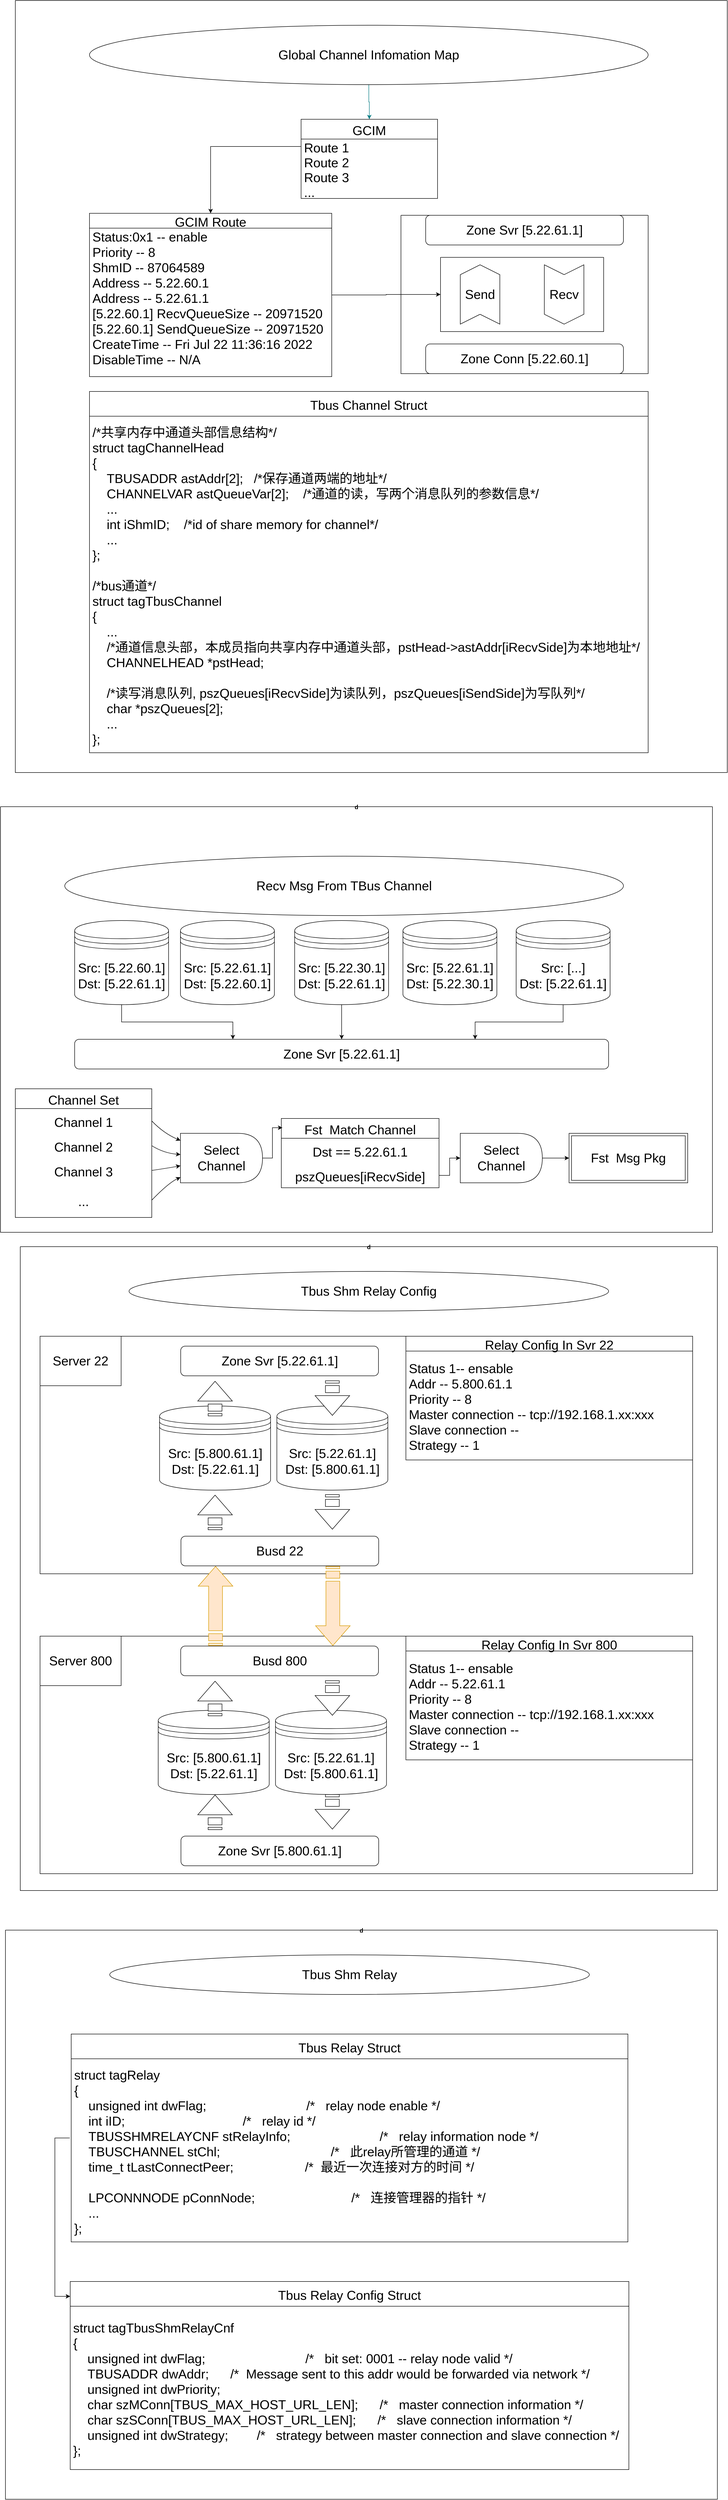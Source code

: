 <mxfile version="20.3.0" type="github">
  <diagram id="9C8BXqEMi8G2fBY_hOzv" name="第 1 页">
    <mxGraphModel dx="2927" dy="2431" grid="1" gridSize="10" guides="1" tooltips="1" connect="1" arrows="1" fold="1" page="1" pageScale="1" pageWidth="827" pageHeight="1169" math="0" shadow="0">
      <root>
        <mxCell id="0" />
        <mxCell id="1" parent="0" />
        <mxCell id="mS4jbsxovYDRQPz6xjtq-5" value="GCIM" style="swimlane;fontStyle=0;childLayout=stackLayout;horizontal=1;startSize=40;horizontalStack=0;resizeParent=1;resizeParentMax=0;resizeLast=0;collapsible=1;marginBottom=0;fontSize=26;" parent="1" vertex="1">
          <mxGeometry x="578" y="-929" width="276" height="160" as="geometry" />
        </mxCell>
        <mxCell id="mS4jbsxovYDRQPz6xjtq-6" value="Route 1" style="text;strokeColor=none;fillColor=none;align=left;verticalAlign=middle;spacingLeft=4;spacingRight=4;overflow=hidden;points=[[0,0.5],[1,0.5]];portConstraint=eastwest;rotatable=0;fontSize=26;" parent="mS4jbsxovYDRQPz6xjtq-5" vertex="1">
          <mxGeometry y="40" width="276" height="30" as="geometry" />
        </mxCell>
        <mxCell id="mS4jbsxovYDRQPz6xjtq-7" value="Route 2" style="text;strokeColor=none;fillColor=none;align=left;verticalAlign=middle;spacingLeft=4;spacingRight=4;overflow=hidden;points=[[0,0.5],[1,0.5]];portConstraint=eastwest;rotatable=0;fontSize=26;" parent="mS4jbsxovYDRQPz6xjtq-5" vertex="1">
          <mxGeometry y="70" width="276" height="30" as="geometry" />
        </mxCell>
        <mxCell id="mS4jbsxovYDRQPz6xjtq-8" value="Route 3" style="text;strokeColor=none;fillColor=none;align=left;verticalAlign=middle;spacingLeft=4;spacingRight=4;overflow=hidden;points=[[0,0.5],[1,0.5]];portConstraint=eastwest;rotatable=0;fontSize=26;" parent="mS4jbsxovYDRQPz6xjtq-5" vertex="1">
          <mxGeometry y="100" width="276" height="30" as="geometry" />
        </mxCell>
        <mxCell id="mS4jbsxovYDRQPz6xjtq-10" value="..." style="text;strokeColor=none;fillColor=none;align=left;verticalAlign=middle;spacingLeft=4;spacingRight=4;overflow=hidden;points=[[0,0.5],[1,0.5]];portConstraint=eastwest;rotatable=0;fontSize=26;" parent="mS4jbsxovYDRQPz6xjtq-5" vertex="1">
          <mxGeometry y="130" width="276" height="30" as="geometry" />
        </mxCell>
        <mxCell id="Wgmt7xBBTJLPCLK8jprf-8" style="edgeStyle=orthogonalEdgeStyle;rounded=0;orthogonalLoop=1;jettySize=auto;html=1;entryX=0;entryY=0.5;entryDx=0;entryDy=0;" parent="1" source="mS4jbsxovYDRQPz6xjtq-12" target="mS4jbsxovYDRQPz6xjtq-42" edge="1">
          <mxGeometry relative="1" as="geometry" />
        </mxCell>
        <mxCell id="mS4jbsxovYDRQPz6xjtq-12" value="GCIM Route" style="swimlane;fontStyle=0;childLayout=stackLayout;horizontal=1;startSize=30;horizontalStack=0;resizeParent=1;resizeParentMax=0;resizeLast=0;collapsible=1;marginBottom=0;fontSize=26;" parent="1" vertex="1">
          <mxGeometry x="150" y="-739" width="490" height="330" as="geometry">
            <mxRectangle x="360" y="-50" width="80" height="40" as="alternateBounds" />
          </mxGeometry>
        </mxCell>
        <mxCell id="mS4jbsxovYDRQPz6xjtq-13" value="Status:0x1 -- enable&#xa;Priority -- 8&#xa;ShmID -- 87064589&#xa;Address -- 5.22.60.1&#xa;Address -- 5.22.61.1&#xa;[5.22.60.1] RecvQueueSize -- 20971520&#xa;[5.22.60.1] SendQueueSize -- 20971520&#xa;CreateTime -- Fri Jul 22 11:36:16 2022&#xa;DisableTime -- N/A&#xa;" style="text;strokeColor=none;fillColor=none;align=left;verticalAlign=middle;spacingLeft=4;spacingRight=4;overflow=hidden;points=[[0,0.5],[1,0.5]];portConstraint=eastwest;rotatable=0;fontSize=26;" parent="mS4jbsxovYDRQPz6xjtq-12" vertex="1">
          <mxGeometry y="30" width="490" height="300" as="geometry" />
        </mxCell>
        <mxCell id="Wgmt7xBBTJLPCLK8jprf-1" style="edgeStyle=orthogonalEdgeStyle;rounded=0;orthogonalLoop=1;jettySize=auto;html=1;entryX=0.5;entryY=0;entryDx=0;entryDy=0;fillColor=#b0e3e6;strokeColor=#0e8088;" parent="1" source="mS4jbsxovYDRQPz6xjtq-27" target="mS4jbsxovYDRQPz6xjtq-5" edge="1">
          <mxGeometry relative="1" as="geometry" />
        </mxCell>
        <mxCell id="mS4jbsxovYDRQPz6xjtq-27" value="Global Channel Infomation Map" style="ellipse;whiteSpace=wrap;html=1;fontSize=26;fontStyle=0;startSize=30;" parent="1" vertex="1">
          <mxGeometry x="150" y="-1119" width="1130" height="120" as="geometry" />
        </mxCell>
        <mxCell id="mS4jbsxovYDRQPz6xjtq-38" value="Zone Svr [5.22.61.1]" style="rounded=1;whiteSpace=wrap;html=1;fontSize=26;" parent="1" vertex="1">
          <mxGeometry x="830" y="-735" width="400" height="60" as="geometry" />
        </mxCell>
        <mxCell id="mS4jbsxovYDRQPz6xjtq-39" value="Zone Conn [5.22.60.1]" style="rounded=1;whiteSpace=wrap;html=1;fontSize=26;" parent="1" vertex="1">
          <mxGeometry x="830" y="-475" width="400" height="60" as="geometry" />
        </mxCell>
        <mxCell id="mS4jbsxovYDRQPz6xjtq-40" value="Send" style="shape=step;perimeter=stepPerimeter;whiteSpace=wrap;html=1;fixedSize=1;fontSize=26;direction=north;" parent="1" vertex="1">
          <mxGeometry x="900" y="-635" width="80" height="120" as="geometry" />
        </mxCell>
        <mxCell id="mS4jbsxovYDRQPz6xjtq-41" value="Recv" style="shape=step;perimeter=stepPerimeter;whiteSpace=wrap;html=1;fixedSize=1;fontSize=26;direction=south;" parent="1" vertex="1">
          <mxGeometry x="1070" y="-635" width="80" height="120" as="geometry" />
        </mxCell>
        <mxCell id="mS4jbsxovYDRQPz6xjtq-42" value="" style="swimlane;startSize=0;fontSize=26;" parent="1" vertex="1">
          <mxGeometry x="860" y="-650" width="330" height="150" as="geometry" />
        </mxCell>
        <mxCell id="mS4jbsxovYDRQPz6xjtq-49" value="" style="swimlane;startSize=0;fontSize=26;" parent="1" vertex="1">
          <mxGeometry x="780" y="-735" width="500" height="320" as="geometry" />
        </mxCell>
        <mxCell id="Wgmt7xBBTJLPCLK8jprf-3" style="edgeStyle=orthogonalEdgeStyle;rounded=0;orthogonalLoop=1;jettySize=auto;html=1;" parent="1" source="mS4jbsxovYDRQPz6xjtq-6" target="mS4jbsxovYDRQPz6xjtq-12" edge="1">
          <mxGeometry relative="1" as="geometry" />
        </mxCell>
        <mxCell id="Wgmt7xBBTJLPCLK8jprf-9" value="Tbus Channel Struct" style="swimlane;fontStyle=0;childLayout=stackLayout;horizontal=1;startSize=50;horizontalStack=0;resizeParent=1;resizeParentMax=0;resizeLast=0;collapsible=1;marginBottom=0;fontSize=26;" parent="1" vertex="1">
          <mxGeometry x="150" y="-379" width="1130" height="730" as="geometry">
            <mxRectangle x="360" y="-50" width="80" height="40" as="alternateBounds" />
          </mxGeometry>
        </mxCell>
        <mxCell id="Wgmt7xBBTJLPCLK8jprf-10" value="/*共享内存中通道头部信息结构*/&#xa;struct tagChannelHead&#xa;{&#xa;    TBUSADDR astAddr[2];   /*保存通道两端的地址*/                &#xa;    CHANNELVAR astQueueVar[2];    /*通道的读，写两个消息队列的参数信息*/   &#xa;    ...                 &#xa;    int iShmID;    /*id of share memory for channel*/    &#xa;    ...   &#xa;};&#xa;&#xa;/*bus通道*/&#xa;struct tagTbusChannel&#xa;{&#xa;    ...&#xa;    /*通道信息头部，本成员指向共享内存中通道头部，pstHead-&gt;astAddr[iRecvSide]为本地地址*/ &#xa;    CHANNELHEAD *pstHead;  &#xa;&#xa;    /*读写消息队列, pszQueues[iRecvSide]为读队列，pszQueues[iSendSide]为写队列*/&#xa;    char *pszQueues[2];   &#xa;    ...&#xa;};" style="text;strokeColor=none;fillColor=none;align=left;verticalAlign=middle;spacingLeft=4;spacingRight=4;overflow=hidden;points=[[0,0.5],[1,0.5]];portConstraint=eastwest;rotatable=0;fontSize=26;fontColor=#000000;" parent="Wgmt7xBBTJLPCLK8jprf-9" vertex="1">
          <mxGeometry y="50" width="1130" height="680" as="geometry" />
        </mxCell>
        <mxCell id="Wgmt7xBBTJLPCLK8jprf-12" value="" style="swimlane;startSize=0;fontColor=#000000;" parent="1" vertex="1">
          <mxGeometry y="-1169" width="1440" height="1560" as="geometry" />
        </mxCell>
        <mxCell id="Wgmt7xBBTJLPCLK8jprf-13" value="d" style="swimlane;startSize=0;fontColor=#000000;" parent="1" vertex="1">
          <mxGeometry x="-30" y="460" width="1440" height="860" as="geometry" />
        </mxCell>
        <mxCell id="Wgmt7xBBTJLPCLK8jprf-25" value="Zone Svr [5.22.61.1]" style="rounded=1;whiteSpace=wrap;html=1;fontSize=26;" parent="Wgmt7xBBTJLPCLK8jprf-13" vertex="1">
          <mxGeometry x="150" y="470" width="1080" height="60" as="geometry" />
        </mxCell>
        <mxCell id="Wgmt7xBBTJLPCLK8jprf-32" value="Channel Set" style="swimlane;fontStyle=0;childLayout=stackLayout;horizontal=1;startSize=40;horizontalStack=0;resizeParent=1;resizeParentMax=0;resizeLast=0;collapsible=1;marginBottom=0;fontSize=26;align=center;" parent="Wgmt7xBBTJLPCLK8jprf-13" vertex="1">
          <mxGeometry x="30" y="570" width="276" height="260" as="geometry" />
        </mxCell>
        <mxCell id="Wgmt7xBBTJLPCLK8jprf-33" value="Channel 1" style="text;strokeColor=none;fillColor=none;align=center;verticalAlign=middle;spacingLeft=4;spacingRight=4;overflow=hidden;points=[[0,0.5],[1,0.5]];portConstraint=eastwest;rotatable=0;fontSize=26;" parent="Wgmt7xBBTJLPCLK8jprf-32" vertex="1">
          <mxGeometry y="40" width="276" height="50" as="geometry" />
        </mxCell>
        <mxCell id="Wgmt7xBBTJLPCLK8jprf-34" value="Channel 2" style="text;strokeColor=none;fillColor=none;align=center;verticalAlign=middle;spacingLeft=4;spacingRight=4;overflow=hidden;points=[[0,0.5],[1,0.5]];portConstraint=eastwest;rotatable=0;fontSize=26;" parent="Wgmt7xBBTJLPCLK8jprf-32" vertex="1">
          <mxGeometry y="90" width="276" height="50" as="geometry" />
        </mxCell>
        <mxCell id="Wgmt7xBBTJLPCLK8jprf-35" value="Channel 3" style="text;strokeColor=none;fillColor=none;align=center;verticalAlign=middle;spacingLeft=4;spacingRight=4;overflow=hidden;points=[[0,0.5],[1,0.5]];portConstraint=eastwest;rotatable=0;fontSize=26;" parent="Wgmt7xBBTJLPCLK8jprf-32" vertex="1">
          <mxGeometry y="140" width="276" height="50" as="geometry" />
        </mxCell>
        <mxCell id="Wgmt7xBBTJLPCLK8jprf-36" value="..." style="text;strokeColor=none;fillColor=none;align=center;verticalAlign=middle;spacingLeft=4;spacingRight=4;overflow=hidden;points=[[0,0.5],[1,0.5]];portConstraint=eastwest;rotatable=0;fontSize=26;" parent="Wgmt7xBBTJLPCLK8jprf-32" vertex="1">
          <mxGeometry y="190" width="276" height="70" as="geometry" />
        </mxCell>
        <mxCell id="Wgmt7xBBTJLPCLK8jprf-46" value="Fst  Match Channel" style="swimlane;fontStyle=0;childLayout=stackLayout;horizontal=1;startSize=40;horizontalStack=0;resizeParent=1;resizeParentMax=0;resizeLast=0;collapsible=1;marginBottom=0;fontSize=26;align=center;" parent="Wgmt7xBBTJLPCLK8jprf-13" vertex="1">
          <mxGeometry x="568" y="630" width="319" height="140" as="geometry" />
        </mxCell>
        <mxCell id="Wgmt7xBBTJLPCLK8jprf-47" value="Dst == 5.22.61.1" style="text;strokeColor=none;fillColor=none;align=center;verticalAlign=middle;spacingLeft=4;spacingRight=4;overflow=hidden;points=[[0,0.5],[1,0.5]];portConstraint=eastwest;rotatable=0;fontSize=26;" parent="Wgmt7xBBTJLPCLK8jprf-46" vertex="1">
          <mxGeometry y="40" width="319" height="50" as="geometry" />
        </mxCell>
        <mxCell id="Wgmt7xBBTJLPCLK8jprf-48" value="pszQueues[iRecvSide]" style="text;strokeColor=none;fillColor=none;align=center;verticalAlign=middle;spacingLeft=4;spacingRight=4;overflow=hidden;points=[[0,0.5],[1,0.5]];portConstraint=eastwest;rotatable=0;fontSize=26;" parent="Wgmt7xBBTJLPCLK8jprf-46" vertex="1">
          <mxGeometry y="90" width="319" height="50" as="geometry" />
        </mxCell>
        <mxCell id="Wgmt7xBBTJLPCLK8jprf-56" value="Fst&amp;nbsp; Msg Pkg" style="shape=ext;margin=3;double=1;whiteSpace=wrap;html=1;align=center;fontSize=26;fontColor=#000000;" parent="Wgmt7xBBTJLPCLK8jprf-13" vertex="1">
          <mxGeometry x="1150" y="660" width="240" height="100" as="geometry" />
        </mxCell>
        <mxCell id="Wgmt7xBBTJLPCLK8jprf-67" style="edgeStyle=orthogonalEdgeStyle;rounded=0;orthogonalLoop=1;jettySize=auto;html=1;entryX=0.007;entryY=0.133;entryDx=0;entryDy=0;entryPerimeter=0;fontSize=26;fontColor=#000000;" parent="Wgmt7xBBTJLPCLK8jprf-13" source="Wgmt7xBBTJLPCLK8jprf-57" target="Wgmt7xBBTJLPCLK8jprf-46" edge="1">
          <mxGeometry relative="1" as="geometry" />
        </mxCell>
        <mxCell id="Wgmt7xBBTJLPCLK8jprf-57" value="Select Channel" style="shape=delay;whiteSpace=wrap;html=1;fontSize=26;fontColor=#000000;" parent="Wgmt7xBBTJLPCLK8jprf-13" vertex="1">
          <mxGeometry x="364" y="660" width="166" height="100" as="geometry" />
        </mxCell>
        <mxCell id="Wgmt7xBBTJLPCLK8jprf-69" value="" style="edgeStyle=orthogonalEdgeStyle;rounded=0;orthogonalLoop=1;jettySize=auto;html=1;fontSize=26;fontColor=#000000;" parent="Wgmt7xBBTJLPCLK8jprf-13" source="Wgmt7xBBTJLPCLK8jprf-58" target="Wgmt7xBBTJLPCLK8jprf-56" edge="1">
          <mxGeometry relative="1" as="geometry" />
        </mxCell>
        <mxCell id="Wgmt7xBBTJLPCLK8jprf-58" value="Select Channel" style="shape=delay;whiteSpace=wrap;html=1;fontSize=26;fontColor=#000000;" parent="Wgmt7xBBTJLPCLK8jprf-13" vertex="1">
          <mxGeometry x="930" y="660" width="166" height="100" as="geometry" />
        </mxCell>
        <mxCell id="Wgmt7xBBTJLPCLK8jprf-63" value="" style="curved=1;endArrow=classic;html=1;rounded=0;fontSize=26;fontColor=#000000;exitX=1;exitY=0.5;exitDx=0;exitDy=0;" parent="Wgmt7xBBTJLPCLK8jprf-13" source="Wgmt7xBBTJLPCLK8jprf-33" target="Wgmt7xBBTJLPCLK8jprf-57" edge="1">
          <mxGeometry width="50" height="50" relative="1" as="geometry">
            <mxPoint x="306" y="685" as="sourcePoint" />
            <mxPoint x="376.711" y="635" as="targetPoint" />
            <Array as="points">
              <mxPoint x="330" y="660" />
            </Array>
          </mxGeometry>
        </mxCell>
        <mxCell id="Wgmt7xBBTJLPCLK8jprf-64" value="" style="curved=1;endArrow=classic;html=1;rounded=0;fontSize=26;fontColor=#000000;exitX=1;exitY=0.5;exitDx=0;exitDy=0;" parent="Wgmt7xBBTJLPCLK8jprf-13" source="Wgmt7xBBTJLPCLK8jprf-34" target="Wgmt7xBBTJLPCLK8jprf-57" edge="1">
          <mxGeometry width="50" height="50" relative="1" as="geometry">
            <mxPoint x="276" y="1095" as="sourcePoint" />
            <mxPoint x="334" y="1134.53" as="targetPoint" />
            <Array as="points">
              <mxPoint x="330" y="700" />
            </Array>
          </mxGeometry>
        </mxCell>
        <mxCell id="Wgmt7xBBTJLPCLK8jprf-65" value="" style="curved=1;endArrow=classic;html=1;rounded=0;fontSize=26;fontColor=#000000;exitX=1;exitY=0.5;exitDx=0;exitDy=0;" parent="Wgmt7xBBTJLPCLK8jprf-13" source="Wgmt7xBBTJLPCLK8jprf-35" target="Wgmt7xBBTJLPCLK8jprf-57" edge="1">
          <mxGeometry width="50" height="50" relative="1" as="geometry">
            <mxPoint x="276" y="1145" as="sourcePoint" />
            <mxPoint x="334" y="1162.906" as="targetPoint" />
            <Array as="points">
              <mxPoint x="340" y="730" />
            </Array>
          </mxGeometry>
        </mxCell>
        <mxCell id="Wgmt7xBBTJLPCLK8jprf-66" value="" style="curved=1;endArrow=classic;html=1;rounded=0;fontSize=26;fontColor=#000000;exitX=1;exitY=0.5;exitDx=0;exitDy=0;" parent="Wgmt7xBBTJLPCLK8jprf-13" source="Wgmt7xBBTJLPCLK8jprf-36" target="Wgmt7xBBTJLPCLK8jprf-57" edge="1">
          <mxGeometry width="50" height="50" relative="1" as="geometry">
            <mxPoint x="276" y="1195" as="sourcePoint" />
            <mxPoint x="334" y="1185.514" as="targetPoint" />
            <Array as="points">
              <mxPoint x="340" y="760" />
            </Array>
          </mxGeometry>
        </mxCell>
        <mxCell id="Wgmt7xBBTJLPCLK8jprf-68" value="" style="edgeStyle=orthogonalEdgeStyle;rounded=0;orthogonalLoop=1;jettySize=auto;html=1;fontSize=26;fontColor=#000000;" parent="Wgmt7xBBTJLPCLK8jprf-13" source="Wgmt7xBBTJLPCLK8jprf-48" target="Wgmt7xBBTJLPCLK8jprf-58" edge="1">
          <mxGeometry relative="1" as="geometry" />
        </mxCell>
        <mxCell id="Wgmt7xBBTJLPCLK8jprf-97" style="edgeStyle=orthogonalEdgeStyle;rounded=0;orthogonalLoop=1;jettySize=auto;html=1;fontSize=26;fontColor=#000000;" parent="Wgmt7xBBTJLPCLK8jprf-13" source="Wgmt7xBBTJLPCLK8jprf-70" target="Wgmt7xBBTJLPCLK8jprf-25" edge="1">
          <mxGeometry relative="1" as="geometry">
            <Array as="points">
              <mxPoint x="245" y="435" />
              <mxPoint x="470" y="435" />
            </Array>
          </mxGeometry>
        </mxCell>
        <mxCell id="Wgmt7xBBTJLPCLK8jprf-70" value="&lt;div&gt;Src: [5.22.60.1]&lt;/div&gt;&lt;div&gt;Dst: [5.22.61.1]&lt;br&gt;&lt;/div&gt;" style="shape=datastore;whiteSpace=wrap;html=1;fontSize=26;fontColor=#000000;" parent="Wgmt7xBBTJLPCLK8jprf-13" vertex="1">
          <mxGeometry x="150" y="230" width="190" height="170" as="geometry" />
        </mxCell>
        <mxCell id="Wgmt7xBBTJLPCLK8jprf-71" value="&lt;div&gt;Src: [5.22.61.1]&lt;/div&gt;&lt;div&gt;Dst: [5.22.60.1]&lt;br&gt;&lt;/div&gt;" style="shape=datastore;whiteSpace=wrap;html=1;fontSize=26;fontColor=#000000;" parent="Wgmt7xBBTJLPCLK8jprf-13" vertex="1">
          <mxGeometry x="364" y="230" width="190" height="170" as="geometry" />
        </mxCell>
        <mxCell id="Wgmt7xBBTJLPCLK8jprf-100" style="edgeStyle=orthogonalEdgeStyle;rounded=0;orthogonalLoop=1;jettySize=auto;html=1;fontSize=26;fontColor=#000000;" parent="Wgmt7xBBTJLPCLK8jprf-13" source="Wgmt7xBBTJLPCLK8jprf-94" target="Wgmt7xBBTJLPCLK8jprf-25" edge="1">
          <mxGeometry relative="1" as="geometry" />
        </mxCell>
        <mxCell id="Wgmt7xBBTJLPCLK8jprf-94" value="&lt;div&gt;Src: [5.22.30.1]&lt;/div&gt;&lt;div&gt;Dst: [5.22.61.1]&lt;br&gt;&lt;/div&gt;" style="shape=datastore;whiteSpace=wrap;html=1;fontSize=26;fontColor=#000000;" parent="Wgmt7xBBTJLPCLK8jprf-13" vertex="1">
          <mxGeometry x="595" y="230" width="190" height="170" as="geometry" />
        </mxCell>
        <mxCell id="Wgmt7xBBTJLPCLK8jprf-99" style="edgeStyle=orthogonalEdgeStyle;rounded=0;orthogonalLoop=1;jettySize=auto;html=1;entryX=0.75;entryY=0;entryDx=0;entryDy=0;fontSize=26;fontColor=#000000;" parent="Wgmt7xBBTJLPCLK8jprf-13" source="Wgmt7xBBTJLPCLK8jprf-95" target="Wgmt7xBBTJLPCLK8jprf-25" edge="1">
          <mxGeometry relative="1" as="geometry" />
        </mxCell>
        <mxCell id="Wgmt7xBBTJLPCLK8jprf-95" value="&lt;div&gt;Src: [...]&lt;/div&gt;&lt;div&gt;Dst: [5.22.61.1]&lt;/div&gt;" style="shape=datastore;whiteSpace=wrap;html=1;fontSize=26;fontColor=#000000;" parent="Wgmt7xBBTJLPCLK8jprf-13" vertex="1">
          <mxGeometry x="1043" y="230" width="190" height="170" as="geometry" />
        </mxCell>
        <mxCell id="Wgmt7xBBTJLPCLK8jprf-96" value="&lt;div&gt;Src: [5.22.61.1]&lt;/div&gt;&lt;div&gt;Dst: [5.22.30.1]&lt;br&gt;&lt;/div&gt;" style="shape=datastore;whiteSpace=wrap;html=1;fontSize=26;fontColor=#000000;" parent="Wgmt7xBBTJLPCLK8jprf-13" vertex="1">
          <mxGeometry x="814" y="230" width="190" height="170" as="geometry" />
        </mxCell>
        <mxCell id="Wgmt7xBBTJLPCLK8jprf-24" value="Recv Msg From TBus Channel" style="ellipse;whiteSpace=wrap;html=1;fontSize=26;fontStyle=0;startSize=30;" parent="1" vertex="1">
          <mxGeometry x="100" y="560" width="1130" height="120" as="geometry" />
        </mxCell>
        <mxCell id="ZFT_8a9c0CQGIaZWb7Hi-30" value="d" style="swimlane;startSize=0;fontColor=#000000;" vertex="1" parent="1">
          <mxGeometry x="10" y="1349" width="1410" height="1301" as="geometry" />
        </mxCell>
        <mxCell id="ZFT_8a9c0CQGIaZWb7Hi-58" value="Tbus Shm Relay Config" style="ellipse;whiteSpace=wrap;html=1;fontSize=26;" vertex="1" parent="ZFT_8a9c0CQGIaZWb7Hi-30">
          <mxGeometry x="220" y="50" width="970" height="80" as="geometry" />
        </mxCell>
        <mxCell id="ZFT_8a9c0CQGIaZWb7Hi-101" value="" style="swimlane;startSize=0;fontSize=26;" vertex="1" parent="ZFT_8a9c0CQGIaZWb7Hi-30">
          <mxGeometry x="40" y="181" width="1320" height="480" as="geometry">
            <mxRectangle x="220" y="611" width="50" height="40" as="alternateBounds" />
          </mxGeometry>
        </mxCell>
        <mxCell id="ZFT_8a9c0CQGIaZWb7Hi-103" value="Busd 22" style="rounded=1;whiteSpace=wrap;html=1;fontSize=26;" vertex="1" parent="ZFT_8a9c0CQGIaZWb7Hi-101">
          <mxGeometry x="285" y="404" width="400" height="60" as="geometry" />
        </mxCell>
        <mxCell id="ZFT_8a9c0CQGIaZWb7Hi-102" value="Server 22" style="rounded=0;whiteSpace=wrap;html=1;fontSize=26;" vertex="1" parent="ZFT_8a9c0CQGIaZWb7Hi-101">
          <mxGeometry width="164" height="100" as="geometry" />
        </mxCell>
        <mxCell id="ZFT_8a9c0CQGIaZWb7Hi-116" value="Zone Svr [5.22.61.1]" style="rounded=1;whiteSpace=wrap;html=1;fontSize=26;" vertex="1" parent="ZFT_8a9c0CQGIaZWb7Hi-101">
          <mxGeometry x="284.5" y="20" width="400" height="60" as="geometry" />
        </mxCell>
        <mxCell id="ZFT_8a9c0CQGIaZWb7Hi-120" value="" style="html=1;shadow=0;dashed=0;align=center;verticalAlign=middle;shape=mxgraph.arrows2.stripedArrow;dy=0.6;dx=40;notch=30;fontSize=26;direction=north;" vertex="1" parent="ZFT_8a9c0CQGIaZWb7Hi-101">
          <mxGeometry x="319" y="321" width="70" height="70" as="geometry" />
        </mxCell>
        <mxCell id="ZFT_8a9c0CQGIaZWb7Hi-96" value="&lt;div&gt;Src: [5.22.61.1]&lt;/div&gt;&lt;div&gt;Dst: [5.800.61.1]&lt;br&gt;&lt;/div&gt;" style="shape=datastore;whiteSpace=wrap;html=1;fontSize=26;fontColor=#000000;" vertex="1" parent="ZFT_8a9c0CQGIaZWb7Hi-101">
          <mxGeometry x="479" y="141" width="224.5" height="170" as="geometry" />
        </mxCell>
        <mxCell id="ZFT_8a9c0CQGIaZWb7Hi-80" value="&lt;div&gt;Src: [5.800.61.1]&lt;/div&gt;&lt;div&gt;Dst: [5.22.61.1]&lt;br&gt;&lt;/div&gt;" style="shape=datastore;whiteSpace=wrap;html=1;fontSize=26;fontColor=#000000;" vertex="1" parent="ZFT_8a9c0CQGIaZWb7Hi-101">
          <mxGeometry x="241.75" y="141" width="224.5" height="170" as="geometry" />
        </mxCell>
        <mxCell id="ZFT_8a9c0CQGIaZWb7Hi-144" value="" style="html=1;shadow=0;dashed=0;align=center;verticalAlign=middle;shape=mxgraph.arrows2.stripedArrow;dy=0.6;dx=40;notch=30;fontSize=26;direction=north;" vertex="1" parent="ZFT_8a9c0CQGIaZWb7Hi-101">
          <mxGeometry x="319" y="91" width="70" height="70" as="geometry" />
        </mxCell>
        <mxCell id="ZFT_8a9c0CQGIaZWb7Hi-146" value="" style="html=1;shadow=0;dashed=0;align=center;verticalAlign=middle;shape=mxgraph.arrows2.stripedArrow;dy=0.6;dx=40;notch=30;fontSize=26;direction=south;" vertex="1" parent="ZFT_8a9c0CQGIaZWb7Hi-101">
          <mxGeometry x="556.25" y="90" width="70" height="70" as="geometry" />
        </mxCell>
        <mxCell id="ZFT_8a9c0CQGIaZWb7Hi-147" value="" style="html=1;shadow=0;dashed=0;align=center;verticalAlign=middle;shape=mxgraph.arrows2.stripedArrow;dy=0.6;dx=40;notch=30;fontSize=26;direction=south;" vertex="1" parent="ZFT_8a9c0CQGIaZWb7Hi-101">
          <mxGeometry x="556.25" y="320" width="70" height="70" as="geometry" />
        </mxCell>
        <mxCell id="Wgmt7xBBTJLPCLK8jprf-19" value="Relay Config In Svr 22 " style="swimlane;fontStyle=0;childLayout=stackLayout;horizontal=1;startSize=30;horizontalStack=0;resizeParent=1;resizeParentMax=0;resizeLast=0;collapsible=1;marginBottom=0;fontSize=26;" parent="ZFT_8a9c0CQGIaZWb7Hi-101" vertex="1">
          <mxGeometry x="740" width="580" height="250" as="geometry">
            <mxRectangle x="360" y="-50" width="80" height="40" as="alternateBounds" />
          </mxGeometry>
        </mxCell>
        <mxCell id="Wgmt7xBBTJLPCLK8jprf-20" value="Status 1-- ensable&#xa;Addr -- 5.800.61.1&#xa;Priority -- 8&#xa;Master connection -- tcp://192.168.1.xx:xxx&#xa;Slave connection -- &#xa;Strategy -- 1" style="text;strokeColor=none;fillColor=none;align=left;verticalAlign=middle;spacingLeft=4;spacingRight=4;overflow=hidden;points=[[0,0.5],[1,0.5]];portConstraint=eastwest;rotatable=0;fontSize=26;" parent="Wgmt7xBBTJLPCLK8jprf-19" vertex="1">
          <mxGeometry y="30" width="580" height="220" as="geometry" />
        </mxCell>
        <mxCell id="ZFT_8a9c0CQGIaZWb7Hi-148" value="" style="swimlane;startSize=0;fontSize=26;" vertex="1" parent="ZFT_8a9c0CQGIaZWb7Hi-30">
          <mxGeometry x="40" y="787" width="1320" height="480" as="geometry">
            <mxRectangle x="220" y="611" width="50" height="40" as="alternateBounds" />
          </mxGeometry>
        </mxCell>
        <mxCell id="ZFT_8a9c0CQGIaZWb7Hi-149" value="Zone Svr [5.800.61.1]" style="rounded=1;whiteSpace=wrap;html=1;fontSize=26;" vertex="1" parent="ZFT_8a9c0CQGIaZWb7Hi-148">
          <mxGeometry x="285" y="404" width="400" height="60" as="geometry" />
        </mxCell>
        <mxCell id="ZFT_8a9c0CQGIaZWb7Hi-150" value="Server 800" style="rounded=0;whiteSpace=wrap;html=1;fontSize=26;" vertex="1" parent="ZFT_8a9c0CQGIaZWb7Hi-148">
          <mxGeometry width="164" height="100" as="geometry" />
        </mxCell>
        <mxCell id="ZFT_8a9c0CQGIaZWb7Hi-151" value="Busd 800" style="rounded=1;whiteSpace=wrap;html=1;fontSize=26;" vertex="1" parent="ZFT_8a9c0CQGIaZWb7Hi-148">
          <mxGeometry x="284.5" y="20" width="400" height="60" as="geometry" />
        </mxCell>
        <mxCell id="ZFT_8a9c0CQGIaZWb7Hi-152" value="" style="html=1;shadow=0;dashed=0;align=center;verticalAlign=middle;shape=mxgraph.arrows2.stripedArrow;dy=0.6;dx=40;notch=30;fontSize=26;direction=north;" vertex="1" parent="ZFT_8a9c0CQGIaZWb7Hi-148">
          <mxGeometry x="319" y="321" width="70" height="70" as="geometry" />
        </mxCell>
        <mxCell id="ZFT_8a9c0CQGIaZWb7Hi-157" value="" style="html=1;shadow=0;dashed=0;align=center;verticalAlign=middle;shape=mxgraph.arrows2.stripedArrow;dy=0.6;dx=40;notch=30;fontSize=26;direction=south;" vertex="1" parent="ZFT_8a9c0CQGIaZWb7Hi-148">
          <mxGeometry x="556.25" y="320" width="70" height="70" as="geometry" />
        </mxCell>
        <mxCell id="ZFT_8a9c0CQGIaZWb7Hi-158" value="&lt;div&gt;Src: [5.800.61.1]&lt;/div&gt;&lt;div&gt;Dst: [5.22.61.1]&lt;br&gt;&lt;/div&gt;" style="shape=datastore;whiteSpace=wrap;html=1;fontSize=26;fontColor=#000000;" vertex="1" parent="ZFT_8a9c0CQGIaZWb7Hi-148">
          <mxGeometry x="239" y="150" width="224.5" height="170" as="geometry" />
        </mxCell>
        <mxCell id="ZFT_8a9c0CQGIaZWb7Hi-159" value="&lt;div&gt;Src: [5.22.61.1]&lt;/div&gt;&lt;div&gt;Dst: [5.800.61.1]&lt;br&gt;&lt;/div&gt;" style="shape=datastore;whiteSpace=wrap;html=1;fontSize=26;fontColor=#000000;" vertex="1" parent="ZFT_8a9c0CQGIaZWb7Hi-148">
          <mxGeometry x="476.25" y="150" width="224.5" height="170" as="geometry" />
        </mxCell>
        <mxCell id="ZFT_8a9c0CQGIaZWb7Hi-160" value="" style="html=1;shadow=0;dashed=0;align=center;verticalAlign=middle;shape=mxgraph.arrows2.stripedArrow;dy=0.6;dx=40;notch=30;fontSize=26;direction=south;" vertex="1" parent="ZFT_8a9c0CQGIaZWb7Hi-148">
          <mxGeometry x="556.25" y="90" width="70" height="70" as="geometry" />
        </mxCell>
        <mxCell id="ZFT_8a9c0CQGIaZWb7Hi-161" value="" style="html=1;shadow=0;dashed=0;align=center;verticalAlign=middle;shape=mxgraph.arrows2.stripedArrow;dy=0.6;dx=40;notch=30;fontSize=26;direction=north;" vertex="1" parent="ZFT_8a9c0CQGIaZWb7Hi-148">
          <mxGeometry x="319" y="91" width="70" height="70" as="geometry" />
        </mxCell>
        <mxCell id="ZFT_8a9c0CQGIaZWb7Hi-164" value="Relay Config In Svr 800" style="swimlane;fontStyle=0;childLayout=stackLayout;horizontal=1;startSize=30;horizontalStack=0;resizeParent=1;resizeParentMax=0;resizeLast=0;collapsible=1;marginBottom=0;fontSize=26;" vertex="1" parent="ZFT_8a9c0CQGIaZWb7Hi-148">
          <mxGeometry x="740" width="580" height="250" as="geometry">
            <mxRectangle x="360" y="-50" width="80" height="40" as="alternateBounds" />
          </mxGeometry>
        </mxCell>
        <mxCell id="ZFT_8a9c0CQGIaZWb7Hi-165" value="Status 1-- ensable&#xa;Addr -- 5.22.61.1&#xa;Priority -- 8&#xa;Master connection -- tcp://192.168.1.xx:xxx&#xa;Slave connection -- &#xa;Strategy -- 1" style="text;strokeColor=none;fillColor=none;align=left;verticalAlign=middle;spacingLeft=4;spacingRight=4;overflow=hidden;points=[[0,0.5],[1,0.5]];portConstraint=eastwest;rotatable=0;fontSize=26;" vertex="1" parent="ZFT_8a9c0CQGIaZWb7Hi-164">
          <mxGeometry y="30" width="580" height="220" as="geometry" />
        </mxCell>
        <mxCell id="ZFT_8a9c0CQGIaZWb7Hi-162" value="" style="html=1;shadow=0;dashed=0;align=center;verticalAlign=middle;shape=mxgraph.arrows2.stripedArrow;dy=0.6;dx=40;notch=30;fontSize=26;direction=north;fillColor=#ffe6cc;strokeColor=#d79b00;" vertex="1" parent="ZFT_8a9c0CQGIaZWb7Hi-30">
          <mxGeometry x="360" y="646" width="70" height="160" as="geometry" />
        </mxCell>
        <mxCell id="ZFT_8a9c0CQGIaZWb7Hi-163" value="" style="html=1;shadow=0;dashed=0;align=center;verticalAlign=middle;shape=mxgraph.arrows2.stripedArrow;dy=0.6;dx=40;notch=30;fontSize=26;direction=south;fillColor=#ffe6cc;strokeColor=#d79b00;" vertex="1" parent="ZFT_8a9c0CQGIaZWb7Hi-30">
          <mxGeometry x="597.25" y="646" width="70" height="160" as="geometry" />
        </mxCell>
        <mxCell id="ZFT_8a9c0CQGIaZWb7Hi-67" value="d" style="swimlane;startSize=0;fontColor=#000000;" vertex="1" parent="1">
          <mxGeometry x="-20" y="2730" width="1440" height="1150" as="geometry" />
        </mxCell>
        <mxCell id="ZFT_8a9c0CQGIaZWb7Hi-76" value="Tbus Shm Relay" style="ellipse;whiteSpace=wrap;html=1;fontSize=26;" vertex="1" parent="ZFT_8a9c0CQGIaZWb7Hi-67">
          <mxGeometry x="211" y="50" width="970" height="80" as="geometry" />
        </mxCell>
        <mxCell id="ZFT_8a9c0CQGIaZWb7Hi-77" value="Tbus Relay Config Struct" style="swimlane;fontStyle=0;childLayout=stackLayout;horizontal=1;startSize=50;horizontalStack=0;resizeParent=1;resizeParentMax=0;resizeLast=0;collapsible=1;marginBottom=0;fontSize=26;" vertex="1" parent="ZFT_8a9c0CQGIaZWb7Hi-67">
          <mxGeometry x="131" y="710" width="1130" height="380" as="geometry">
            <mxRectangle x="360" y="-50" width="80" height="40" as="alternateBounds" />
          </mxGeometry>
        </mxCell>
        <mxCell id="ZFT_8a9c0CQGIaZWb7Hi-78" value="struct tagTbusShmRelayCnf&#xa;{&#xa;    unsigned int dwFlag;                            /*   bit set: 0001 -- relay node valid */&#xa;    TBUSADDR dwAddr;      /*  Message sent to this addr would be forwarded via network */&#xa;    unsigned int dwPriority;                     &#xa;    char szMConn[TBUS_MAX_HOST_URL_LEN];      /*   master connection information */&#xa;    char szSConn[TBUS_MAX_HOST_URL_LEN];      /*   slave connection information */&#xa;    unsigned int dwStrategy;        /*   strategy between master connection and slave connection */&#xa;};" style="text;strokeColor=none;fillColor=none;align=left;verticalAlign=middle;spacingLeft=4;spacingRight=4;overflow=hidden;points=[[0,0.5],[1,0.5]];portConstraint=eastwest;rotatable=0;fontSize=26;fontColor=#000000;" vertex="1" parent="ZFT_8a9c0CQGIaZWb7Hi-77">
          <mxGeometry y="50" width="1130" height="330" as="geometry" />
        </mxCell>
        <mxCell id="ZFT_8a9c0CQGIaZWb7Hi-63" value="Tbus Relay Struct" style="swimlane;fontStyle=0;childLayout=stackLayout;horizontal=1;startSize=50;horizontalStack=0;resizeParent=1;resizeParentMax=0;resizeLast=0;collapsible=1;marginBottom=0;fontSize=26;" vertex="1" parent="ZFT_8a9c0CQGIaZWb7Hi-67">
          <mxGeometry x="133" y="210" width="1126" height="420" as="geometry">
            <mxRectangle x="360" y="-50" width="80" height="40" as="alternateBounds" />
          </mxGeometry>
        </mxCell>
        <mxCell id="ZFT_8a9c0CQGIaZWb7Hi-64" value="struct tagRelay&#xa;{&#xa;    unsigned int dwFlag;                            /*   relay node enable */&#xa;    int iID;                                 /*   relay id */&#xa;    TBUSSHMRELAYCNF stRelayInfo;                         /*   relay information node */&#xa;    TBUSCHANNEL stChl;                               /*   此relay所管理的通道 */&#xa;    time_t tLastConnectPeer;                    /*  最近一次连接对方的时间 */&#xa;                    &#xa;    LPCONNNODE pConnNode;                           /*   连接管理器的指针 */&#xa;    ...&#xa;};" style="text;strokeColor=none;fillColor=none;align=left;verticalAlign=middle;spacingLeft=4;spacingRight=4;overflow=hidden;points=[[0,0.5],[1,0.5]];portConstraint=eastwest;rotatable=0;fontSize=26;fontColor=#000000;" vertex="1" parent="ZFT_8a9c0CQGIaZWb7Hi-63">
          <mxGeometry y="50" width="1126" height="370" as="geometry" />
        </mxCell>
        <mxCell id="ZFT_8a9c0CQGIaZWb7Hi-79" style="edgeStyle=orthogonalEdgeStyle;rounded=0;orthogonalLoop=1;jettySize=auto;html=1;fontSize=26;" edge="1" parent="ZFT_8a9c0CQGIaZWb7Hi-67" target="ZFT_8a9c0CQGIaZWb7Hi-77">
          <mxGeometry relative="1" as="geometry">
            <mxPoint x="130" y="420" as="sourcePoint" />
            <Array as="points">
              <mxPoint x="100" y="420" />
              <mxPoint x="100" y="740" />
            </Array>
          </mxGeometry>
        </mxCell>
      </root>
    </mxGraphModel>
  </diagram>
</mxfile>
